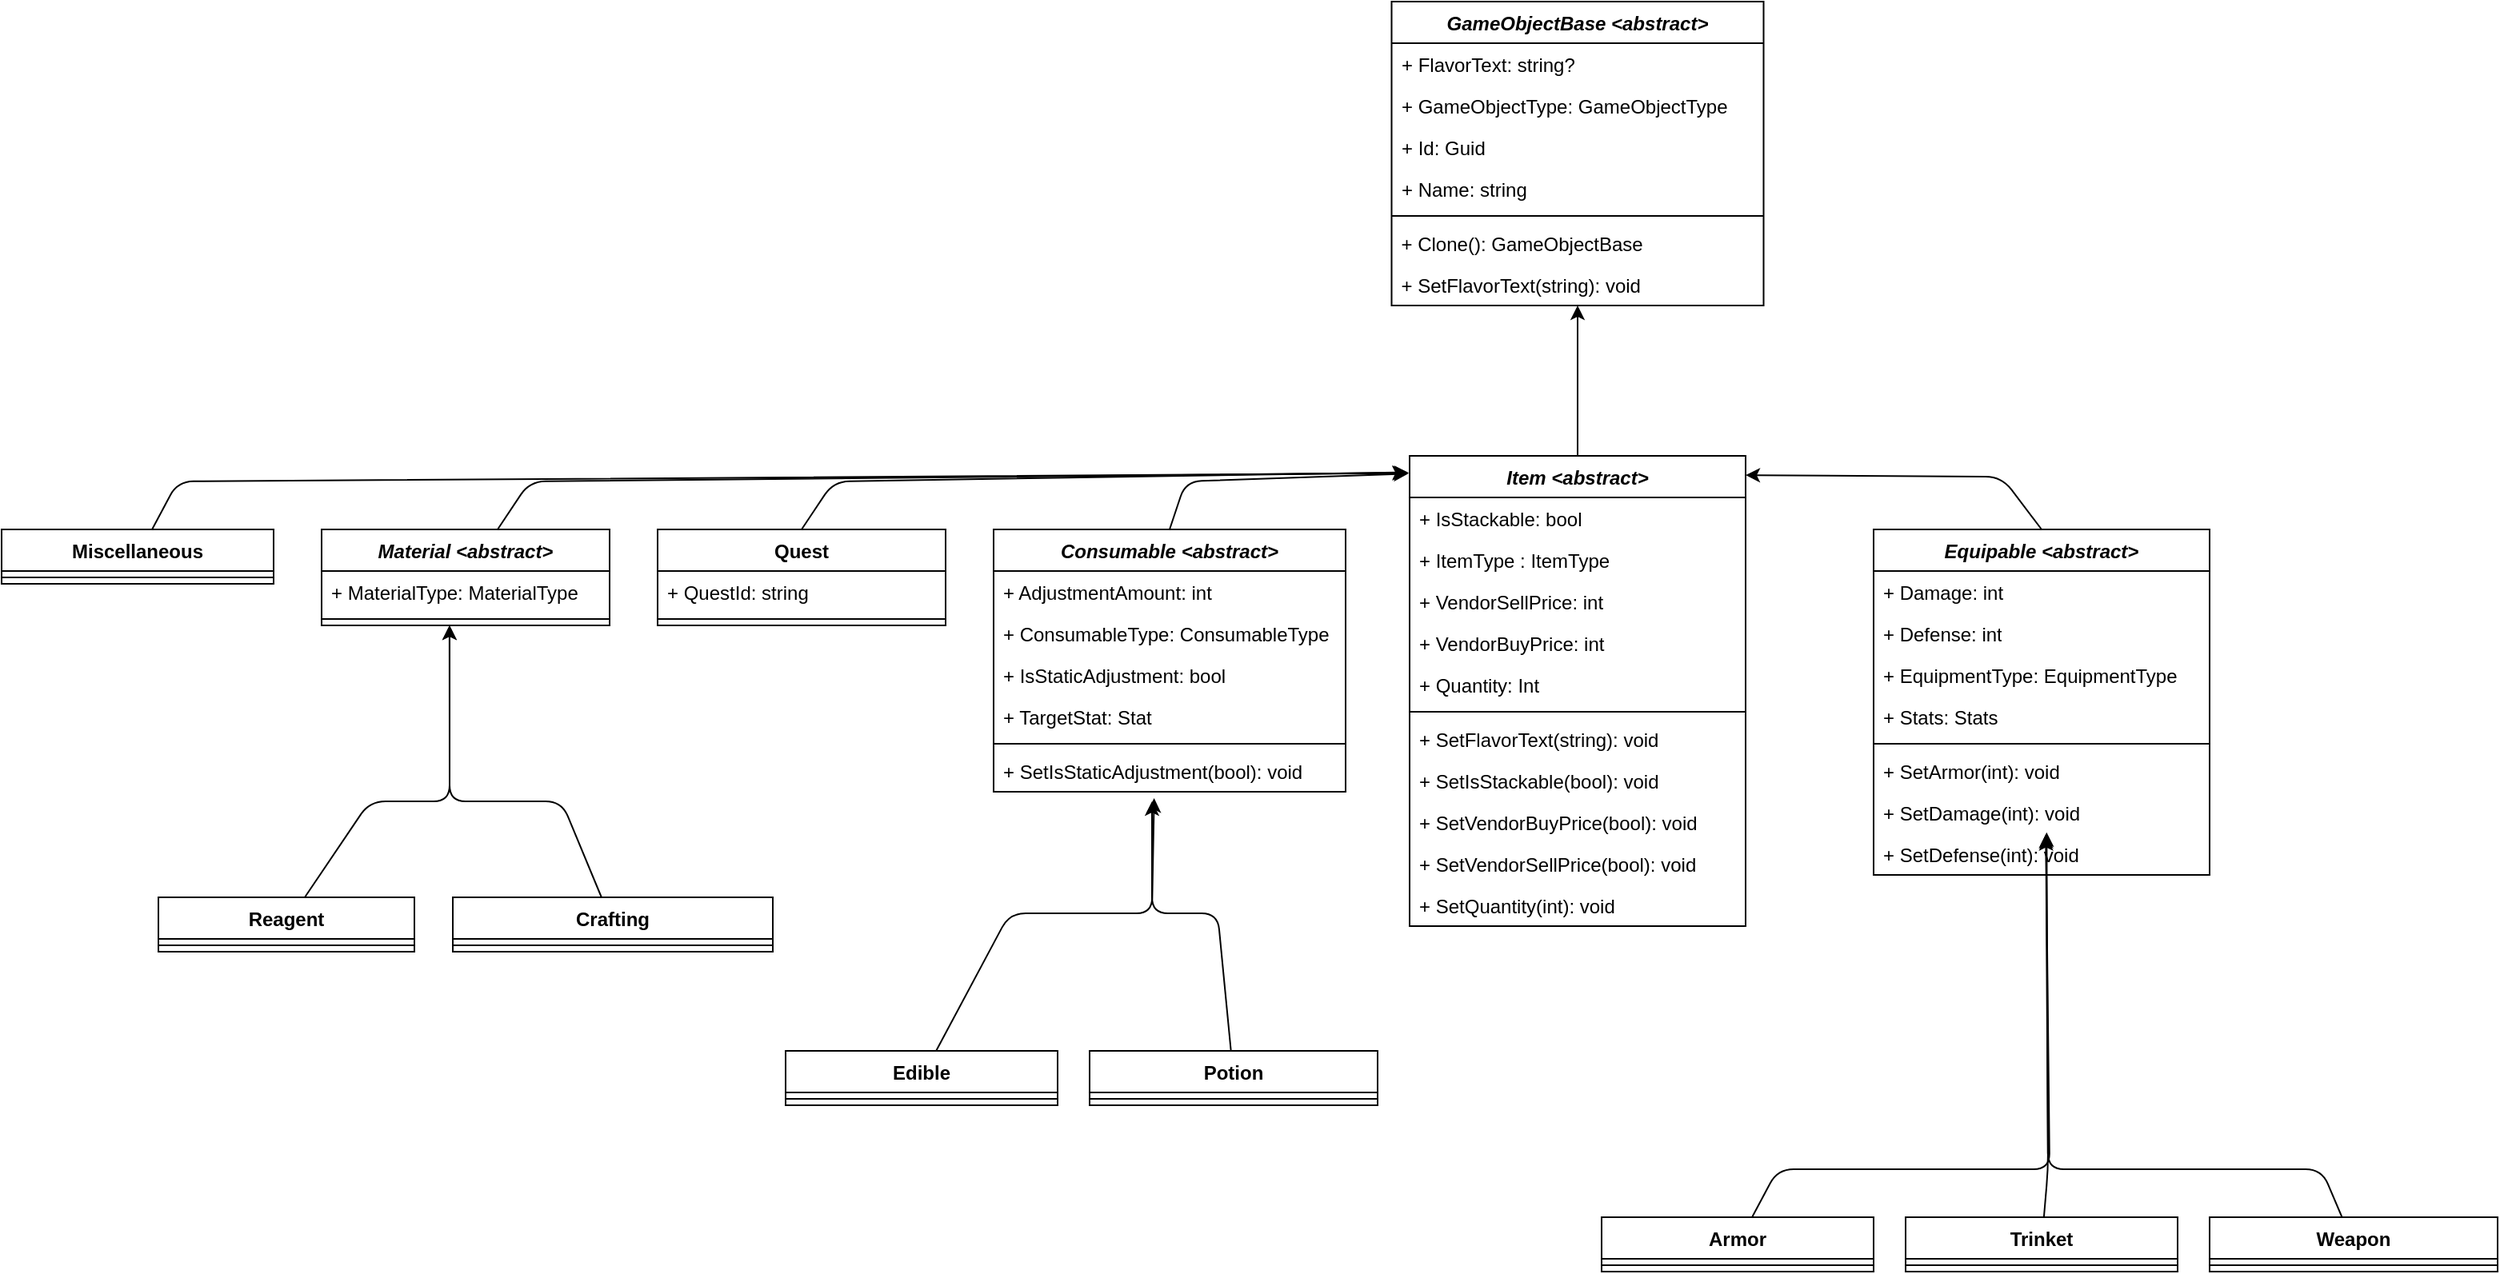 <mxfile>
    <diagram id="C5RBs43oDa-KdzZeNtuy" name="Page-1">
        <mxGraphModel dx="3228" dy="2236" grid="1" gridSize="10" guides="1" tooltips="1" connect="1" arrows="1" fold="1" page="1" pageScale="1" pageWidth="827" pageHeight="1169" math="0" shadow="0">
            <root>
                <mxCell id="WIyWlLk6GJQsqaUBKTNV-0"/>
                <mxCell id="WIyWlLk6GJQsqaUBKTNV-1" parent="WIyWlLk6GJQsqaUBKTNV-0"/>
                <mxCell id="64" style="edgeStyle=none;html=1;" edge="1" parent="WIyWlLk6GJQsqaUBKTNV-1" source="te1X5MDoN-14mAziO6tt-0" target="63">
                    <mxGeometry relative="1" as="geometry"/>
                </mxCell>
                <mxCell id="te1X5MDoN-14mAziO6tt-0" value="&lt;i style=&quot;&quot;&gt;Item&lt;/i&gt;&lt;i style=&quot;&quot;&gt; &amp;lt;abstract&amp;gt;&lt;/i&gt;" style="swimlane;fontStyle=1;align=center;verticalAlign=top;childLayout=stackLayout;horizontal=1;startSize=26;horizontalStack=0;resizeParent=1;resizeParentMax=0;resizeLast=0;collapsible=1;marginBottom=0;whiteSpace=wrap;html=1;" parent="WIyWlLk6GJQsqaUBKTNV-1" vertex="1">
                    <mxGeometry x="280" y="34" width="210" height="294" as="geometry"/>
                </mxCell>
                <mxCell id="xW3DFXbWXxGkDYYSTan0-1" value="+ IsStackable: bool" style="text;strokeColor=none;fillColor=none;align=left;verticalAlign=top;spacingLeft=4;spacingRight=4;overflow=hidden;rotatable=0;points=[[0,0.5],[1,0.5]];portConstraint=eastwest;whiteSpace=wrap;html=1;" parent="te1X5MDoN-14mAziO6tt-0" vertex="1">
                    <mxGeometry y="26" width="210" height="26" as="geometry"/>
                </mxCell>
                <mxCell id="xW3DFXbWXxGkDYYSTan0-2" value="+ ItemType : ItemType" style="text;strokeColor=none;fillColor=none;align=left;verticalAlign=top;spacingLeft=4;spacingRight=4;overflow=hidden;rotatable=0;points=[[0,0.5],[1,0.5]];portConstraint=eastwest;whiteSpace=wrap;html=1;" parent="te1X5MDoN-14mAziO6tt-0" vertex="1">
                    <mxGeometry y="52" width="210" height="26" as="geometry"/>
                </mxCell>
                <mxCell id="xW3DFXbWXxGkDYYSTan0-3" value="+ VendorSellPrice: int" style="text;strokeColor=none;fillColor=none;align=left;verticalAlign=top;spacingLeft=4;spacingRight=4;overflow=hidden;rotatable=0;points=[[0,0.5],[1,0.5]];portConstraint=eastwest;whiteSpace=wrap;html=1;" parent="te1X5MDoN-14mAziO6tt-0" vertex="1">
                    <mxGeometry y="78" width="210" height="26" as="geometry"/>
                </mxCell>
                <mxCell id="51" value="+ VendorBuyPrice: int" style="text;strokeColor=none;fillColor=none;align=left;verticalAlign=top;spacingLeft=4;spacingRight=4;overflow=hidden;rotatable=0;points=[[0,0.5],[1,0.5]];portConstraint=eastwest;" parent="te1X5MDoN-14mAziO6tt-0" vertex="1">
                    <mxGeometry y="104" width="210" height="26" as="geometry"/>
                </mxCell>
                <mxCell id="xW3DFXbWXxGkDYYSTan0-4" value="+ Quantity: Int" style="text;strokeColor=none;fillColor=none;align=left;verticalAlign=top;spacingLeft=4;spacingRight=4;overflow=hidden;rotatable=0;points=[[0,0.5],[1,0.5]];portConstraint=eastwest;whiteSpace=wrap;html=1;" parent="te1X5MDoN-14mAziO6tt-0" vertex="1">
                    <mxGeometry y="130" width="210" height="26" as="geometry"/>
                </mxCell>
                <mxCell id="te1X5MDoN-14mAziO6tt-2" value="" style="line;strokeWidth=1;fillColor=none;align=left;verticalAlign=middle;spacingTop=-1;spacingLeft=3;spacingRight=3;rotatable=0;labelPosition=right;points=[];portConstraint=eastwest;strokeColor=inherit;" parent="te1X5MDoN-14mAziO6tt-0" vertex="1">
                    <mxGeometry y="156" width="210" height="8" as="geometry"/>
                </mxCell>
                <mxCell id="xW3DFXbWXxGkDYYSTan0-5" value="+ SetFlavorText(string): void" style="text;strokeColor=none;fillColor=none;align=left;verticalAlign=top;spacingLeft=4;spacingRight=4;overflow=hidden;rotatable=0;points=[[0,0.5],[1,0.5]];portConstraint=eastwest;whiteSpace=wrap;html=1;" parent="te1X5MDoN-14mAziO6tt-0" vertex="1">
                    <mxGeometry y="164" width="210" height="26" as="geometry"/>
                </mxCell>
                <mxCell id="xW3DFXbWXxGkDYYSTan0-45" value="+ SetIsStackable(bool): void" style="text;strokeColor=none;fillColor=none;align=left;verticalAlign=top;spacingLeft=4;spacingRight=4;overflow=hidden;rotatable=0;points=[[0,0.5],[1,0.5]];portConstraint=eastwest;whiteSpace=wrap;html=1;" parent="te1X5MDoN-14mAziO6tt-0" vertex="1">
                    <mxGeometry y="190" width="210" height="26" as="geometry"/>
                </mxCell>
                <mxCell id="xW3DFXbWXxGkDYYSTan0-6" value="+ Set&lt;span style=&quot;&quot;&gt;VendorBuyPrice&lt;/span&gt;(bool): void" style="text;strokeColor=none;fillColor=none;align=left;verticalAlign=top;spacingLeft=4;spacingRight=4;overflow=hidden;rotatable=0;points=[[0,0.5],[1,0.5]];portConstraint=eastwest;whiteSpace=wrap;html=1;" parent="te1X5MDoN-14mAziO6tt-0" vertex="1">
                    <mxGeometry y="216" width="210" height="26" as="geometry"/>
                </mxCell>
                <mxCell id="52" value="+ Set&lt;span style=&quot;&quot;&gt;VendorSellPrice&lt;/span&gt;(bool): void" style="text;strokeColor=none;fillColor=none;align=left;verticalAlign=top;spacingLeft=4;spacingRight=4;overflow=hidden;rotatable=0;points=[[0,0.5],[1,0.5]];portConstraint=eastwest;whiteSpace=wrap;html=1;" parent="te1X5MDoN-14mAziO6tt-0" vertex="1">
                    <mxGeometry y="242" width="210" height="26" as="geometry"/>
                </mxCell>
                <mxCell id="xW3DFXbWXxGkDYYSTan0-7" value="+ SetQuantity(int): void" style="text;strokeColor=none;fillColor=none;align=left;verticalAlign=top;spacingLeft=4;spacingRight=4;overflow=hidden;rotatable=0;points=[[0,0.5],[1,0.5]];portConstraint=eastwest;whiteSpace=wrap;html=1;" parent="te1X5MDoN-14mAziO6tt-0" vertex="1">
                    <mxGeometry y="268" width="210" height="26" as="geometry"/>
                </mxCell>
                <mxCell id="4" style="edgeStyle=none;html=1;entryX=1;entryY=0.041;entryDx=0;entryDy=0;entryPerimeter=0;exitX=0.5;exitY=0;exitDx=0;exitDy=0;" parent="WIyWlLk6GJQsqaUBKTNV-1" source="xW3DFXbWXxGkDYYSTan0-8" target="te1X5MDoN-14mAziO6tt-0" edge="1">
                    <mxGeometry relative="1" as="geometry">
                        <Array as="points">
                            <mxPoint x="650" y="47"/>
                        </Array>
                    </mxGeometry>
                </mxCell>
                <mxCell id="xW3DFXbWXxGkDYYSTan0-8" value="&lt;i&gt;Equipable &amp;lt;abstract&amp;gt;&lt;/i&gt;" style="swimlane;fontStyle=1;align=center;verticalAlign=top;childLayout=stackLayout;horizontal=1;startSize=26;horizontalStack=0;resizeParent=1;resizeParentMax=0;resizeLast=0;collapsible=1;marginBottom=0;whiteSpace=wrap;html=1;" parent="WIyWlLk6GJQsqaUBKTNV-1" vertex="1">
                    <mxGeometry x="570" y="80" width="210" height="216" as="geometry"/>
                </mxCell>
                <mxCell id="xW3DFXbWXxGkDYYSTan0-12" value="+ Damage: int" style="text;strokeColor=none;fillColor=none;align=left;verticalAlign=top;spacingLeft=4;spacingRight=4;overflow=hidden;rotatable=0;points=[[0,0.5],[1,0.5]];portConstraint=eastwest;whiteSpace=wrap;html=1;" parent="xW3DFXbWXxGkDYYSTan0-8" vertex="1">
                    <mxGeometry y="26" width="210" height="26" as="geometry"/>
                </mxCell>
                <mxCell id="65" value="+ Defense: int" style="text;strokeColor=none;fillColor=none;align=left;verticalAlign=top;spacingLeft=4;spacingRight=4;overflow=hidden;rotatable=0;points=[[0,0.5],[1,0.5]];portConstraint=eastwest;whiteSpace=wrap;html=1;" vertex="1" parent="xW3DFXbWXxGkDYYSTan0-8">
                    <mxGeometry y="52" width="210" height="26" as="geometry"/>
                </mxCell>
                <mxCell id="xW3DFXbWXxGkDYYSTan0-14" value="+ EquipmentType: EquipmentType" style="text;strokeColor=none;fillColor=none;align=left;verticalAlign=top;spacingLeft=4;spacingRight=4;overflow=hidden;rotatable=0;points=[[0,0.5],[1,0.5]];portConstraint=eastwest;whiteSpace=wrap;html=1;" parent="xW3DFXbWXxGkDYYSTan0-8" vertex="1">
                    <mxGeometry y="78" width="210" height="26" as="geometry"/>
                </mxCell>
                <mxCell id="xW3DFXbWXxGkDYYSTan0-17" value="+ Stats: Stats" style="text;strokeColor=none;fillColor=none;align=left;verticalAlign=top;spacingLeft=4;spacingRight=4;overflow=hidden;rotatable=0;points=[[0,0.5],[1,0.5]];portConstraint=eastwest;whiteSpace=wrap;html=1;" parent="xW3DFXbWXxGkDYYSTan0-8" vertex="1">
                    <mxGeometry y="104" width="210" height="26" as="geometry"/>
                </mxCell>
                <mxCell id="xW3DFXbWXxGkDYYSTan0-10" value="" style="line;strokeWidth=1;fillColor=none;align=left;verticalAlign=middle;spacingTop=-1;spacingLeft=3;spacingRight=3;rotatable=0;labelPosition=right;points=[];portConstraint=eastwest;strokeColor=inherit;" parent="xW3DFXbWXxGkDYYSTan0-8" vertex="1">
                    <mxGeometry y="130" width="210" height="8" as="geometry"/>
                </mxCell>
                <mxCell id="xW3DFXbWXxGkDYYSTan0-11" value="+ SetArmor(int): void" style="text;strokeColor=none;fillColor=none;align=left;verticalAlign=top;spacingLeft=4;spacingRight=4;overflow=hidden;rotatable=0;points=[[0,0.5],[1,0.5]];portConstraint=eastwest;whiteSpace=wrap;html=1;" parent="xW3DFXbWXxGkDYYSTan0-8" vertex="1">
                    <mxGeometry y="138" width="210" height="26" as="geometry"/>
                </mxCell>
                <mxCell id="xW3DFXbWXxGkDYYSTan0-18" value="+ SetDamage(int): void" style="text;strokeColor=none;fillColor=none;align=left;verticalAlign=top;spacingLeft=4;spacingRight=4;overflow=hidden;rotatable=0;points=[[0,0.5],[1,0.5]];portConstraint=eastwest;whiteSpace=wrap;html=1;" parent="xW3DFXbWXxGkDYYSTan0-8" vertex="1">
                    <mxGeometry y="164" width="210" height="26" as="geometry"/>
                </mxCell>
                <mxCell id="66" value="+ SetDefense(int): void" style="text;strokeColor=none;fillColor=none;align=left;verticalAlign=top;spacingLeft=4;spacingRight=4;overflow=hidden;rotatable=0;points=[[0,0.5],[1,0.5]];portConstraint=eastwest;whiteSpace=wrap;html=1;" vertex="1" parent="xW3DFXbWXxGkDYYSTan0-8">
                    <mxGeometry y="190" width="210" height="26" as="geometry"/>
                </mxCell>
                <mxCell id="16" style="edgeStyle=none;html=1;entryX=0.513;entryY=1.068;entryDx=0;entryDy=0;entryPerimeter=0;" parent="WIyWlLk6GJQsqaUBKTNV-1" source="xW3DFXbWXxGkDYYSTan0-24" target="xW3DFXbWXxGkDYYSTan0-18" edge="1">
                    <mxGeometry relative="1" as="geometry">
                        <Array as="points">
                            <mxPoint x="510" y="480"/>
                            <mxPoint x="680" y="480"/>
                        </Array>
                        <mxPoint x="679.62" y="348.52" as="targetPoint"/>
                    </mxGeometry>
                </mxCell>
                <mxCell id="xW3DFXbWXxGkDYYSTan0-24" value="Armor" style="swimlane;fontStyle=1;align=center;verticalAlign=top;childLayout=stackLayout;horizontal=1;startSize=26;horizontalStack=0;resizeParent=1;resizeParentMax=0;resizeLast=0;collapsible=1;marginBottom=0;whiteSpace=wrap;html=1;" parent="WIyWlLk6GJQsqaUBKTNV-1" vertex="1">
                    <mxGeometry x="400" y="510" width="170" height="34" as="geometry"/>
                </mxCell>
                <mxCell id="xW3DFXbWXxGkDYYSTan0-26" value="" style="line;strokeWidth=1;fillColor=none;align=left;verticalAlign=middle;spacingTop=-1;spacingLeft=3;spacingRight=3;rotatable=0;labelPosition=right;points=[];portConstraint=eastwest;strokeColor=inherit;" parent="xW3DFXbWXxGkDYYSTan0-24" vertex="1">
                    <mxGeometry y="26" width="170" height="8" as="geometry"/>
                </mxCell>
                <mxCell id="18" style="edgeStyle=none;html=1;entryX=0.513;entryY=1.013;entryDx=0;entryDy=0;entryPerimeter=0;" parent="WIyWlLk6GJQsqaUBKTNV-1" source="xW3DFXbWXxGkDYYSTan0-28" target="xW3DFXbWXxGkDYYSTan0-18" edge="1">
                    <mxGeometry relative="1" as="geometry">
                        <Array as="points">
                            <mxPoint x="850" y="480"/>
                            <mxPoint x="679" y="480"/>
                        </Array>
                        <mxPoint x="678.78" y="348.52" as="targetPoint"/>
                    </mxGeometry>
                </mxCell>
                <mxCell id="xW3DFXbWXxGkDYYSTan0-28" value="Weapon" style="swimlane;fontStyle=1;align=center;verticalAlign=top;childLayout=stackLayout;horizontal=1;startSize=26;horizontalStack=0;resizeParent=1;resizeParentMax=0;resizeLast=0;collapsible=1;marginBottom=0;whiteSpace=wrap;html=1;" parent="WIyWlLk6GJQsqaUBKTNV-1" vertex="1">
                    <mxGeometry x="780" y="510" width="180" height="34" as="geometry"/>
                </mxCell>
                <mxCell id="xW3DFXbWXxGkDYYSTan0-30" value="" style="line;strokeWidth=1;fillColor=none;align=left;verticalAlign=middle;spacingTop=-1;spacingLeft=3;spacingRight=3;rotatable=0;labelPosition=right;points=[];portConstraint=eastwest;strokeColor=inherit;" parent="xW3DFXbWXxGkDYYSTan0-28" vertex="1">
                    <mxGeometry y="26" width="180" height="8" as="geometry"/>
                </mxCell>
                <mxCell id="6" style="edgeStyle=none;html=1;entryX=-0.004;entryY=0.038;entryDx=0;entryDy=0;entryPerimeter=0;exitX=0.5;exitY=0;exitDx=0;exitDy=0;" parent="WIyWlLk6GJQsqaUBKTNV-1" source="xW3DFXbWXxGkDYYSTan0-34" target="te1X5MDoN-14mAziO6tt-0" edge="1">
                    <mxGeometry relative="1" as="geometry">
                        <Array as="points">
                            <mxPoint x="140" y="50"/>
                        </Array>
                    </mxGeometry>
                </mxCell>
                <mxCell id="xW3DFXbWXxGkDYYSTan0-34" value="&lt;i&gt;Consumable &amp;lt;abstract&amp;gt;&lt;/i&gt;" style="swimlane;fontStyle=1;align=center;verticalAlign=top;childLayout=stackLayout;horizontal=1;startSize=26;horizontalStack=0;resizeParent=1;resizeParentMax=0;resizeLast=0;collapsible=1;marginBottom=0;whiteSpace=wrap;html=1;" parent="WIyWlLk6GJQsqaUBKTNV-1" vertex="1">
                    <mxGeometry x="20" y="80" width="220" height="164" as="geometry"/>
                </mxCell>
                <mxCell id="26" value="+ AdjustmentAmount: int" style="text;strokeColor=none;fillColor=none;align=left;verticalAlign=top;spacingLeft=4;spacingRight=4;overflow=hidden;rotatable=0;points=[[0,0.5],[1,0.5]];portConstraint=eastwest;" parent="xW3DFXbWXxGkDYYSTan0-34" vertex="1">
                    <mxGeometry y="26" width="220" height="26" as="geometry"/>
                </mxCell>
                <mxCell id="47" value="+ ConsumableType: ConsumableType" style="text;strokeColor=none;fillColor=none;align=left;verticalAlign=top;spacingLeft=4;spacingRight=4;overflow=hidden;rotatable=0;points=[[0,0.5],[1,0.5]];portConstraint=eastwest;" parent="xW3DFXbWXxGkDYYSTan0-34" vertex="1">
                    <mxGeometry y="52" width="220" height="26" as="geometry"/>
                </mxCell>
                <mxCell id="49" value="+ IsStaticAdjustment: bool" style="text;strokeColor=none;fillColor=none;align=left;verticalAlign=top;spacingLeft=4;spacingRight=4;overflow=hidden;rotatable=0;points=[[0,0.5],[1,0.5]];portConstraint=eastwest;" parent="xW3DFXbWXxGkDYYSTan0-34" vertex="1">
                    <mxGeometry y="78" width="220" height="26" as="geometry"/>
                </mxCell>
                <mxCell id="28" value="+ TargetStat: Stat" style="text;strokeColor=none;fillColor=none;align=left;verticalAlign=top;spacingLeft=4;spacingRight=4;overflow=hidden;rotatable=0;points=[[0,0.5],[1,0.5]];portConstraint=eastwest;" parent="xW3DFXbWXxGkDYYSTan0-34" vertex="1">
                    <mxGeometry y="104" width="220" height="26" as="geometry"/>
                </mxCell>
                <mxCell id="xW3DFXbWXxGkDYYSTan0-36" value="" style="line;strokeWidth=1;fillColor=none;align=left;verticalAlign=middle;spacingTop=-1;spacingLeft=3;spacingRight=3;rotatable=0;labelPosition=right;points=[];portConstraint=eastwest;strokeColor=inherit;" parent="xW3DFXbWXxGkDYYSTan0-34" vertex="1">
                    <mxGeometry y="130" width="220" height="8" as="geometry"/>
                </mxCell>
                <mxCell id="1" value="+ SetIsStaticAdjustment(bool): void" style="text;strokeColor=none;fillColor=none;align=left;verticalAlign=top;spacingLeft=4;spacingRight=4;overflow=hidden;rotatable=0;points=[[0,0.5],[1,0.5]];portConstraint=eastwest;" parent="xW3DFXbWXxGkDYYSTan0-34" vertex="1">
                    <mxGeometry y="138" width="220" height="26" as="geometry"/>
                </mxCell>
                <mxCell id="15" style="edgeStyle=none;html=1;entryX=0.45;entryY=1.231;entryDx=0;entryDy=0;entryPerimeter=0;" parent="WIyWlLk6GJQsqaUBKTNV-1" source="xW3DFXbWXxGkDYYSTan0-38" target="1" edge="1">
                    <mxGeometry relative="1" as="geometry">
                        <mxPoint x="119" y="270.572" as="targetPoint"/>
                        <Array as="points">
                            <mxPoint x="160" y="320"/>
                            <mxPoint x="119" y="320"/>
                        </Array>
                    </mxGeometry>
                </mxCell>
                <mxCell id="xW3DFXbWXxGkDYYSTan0-38" value="Potion" style="swimlane;fontStyle=1;align=center;verticalAlign=top;childLayout=stackLayout;horizontal=1;startSize=26;horizontalStack=0;resizeParent=1;resizeParentMax=0;resizeLast=0;collapsible=1;marginBottom=0;whiteSpace=wrap;html=1;" parent="WIyWlLk6GJQsqaUBKTNV-1" vertex="1">
                    <mxGeometry x="80" y="406" width="180" height="34" as="geometry"/>
                </mxCell>
                <mxCell id="xW3DFXbWXxGkDYYSTan0-40" value="" style="line;strokeWidth=1;fillColor=none;align=left;verticalAlign=middle;spacingTop=-1;spacingLeft=3;spacingRight=3;rotatable=0;labelPosition=right;points=[];portConstraint=eastwest;strokeColor=inherit;" parent="xW3DFXbWXxGkDYYSTan0-38" vertex="1">
                    <mxGeometry y="26" width="180" height="8" as="geometry"/>
                </mxCell>
                <mxCell id="5" style="edgeStyle=none;html=1;entryX=-0.008;entryY=0.035;entryDx=0;entryDy=0;entryPerimeter=0;exitX=0.5;exitY=0;exitDx=0;exitDy=0;" parent="WIyWlLk6GJQsqaUBKTNV-1" source="xW3DFXbWXxGkDYYSTan0-46" target="te1X5MDoN-14mAziO6tt-0" edge="1">
                    <mxGeometry relative="1" as="geometry">
                        <Array as="points">
                            <mxPoint x="-80" y="50"/>
                        </Array>
                    </mxGeometry>
                </mxCell>
                <mxCell id="xW3DFXbWXxGkDYYSTan0-46" value="Quest" style="swimlane;fontStyle=1;align=center;verticalAlign=top;childLayout=stackLayout;horizontal=1;startSize=26;horizontalStack=0;resizeParent=1;resizeParentMax=0;resizeLast=0;collapsible=1;marginBottom=0;whiteSpace=wrap;html=1;" parent="WIyWlLk6GJQsqaUBKTNV-1" vertex="1">
                    <mxGeometry x="-190" y="80" width="180" height="60" as="geometry"/>
                </mxCell>
                <mxCell id="2" value="+ QuestId: string" style="text;strokeColor=none;fillColor=none;align=left;verticalAlign=top;spacingLeft=4;spacingRight=4;overflow=hidden;rotatable=0;points=[[0,0.5],[1,0.5]];portConstraint=eastwest;" parent="xW3DFXbWXxGkDYYSTan0-46" vertex="1">
                    <mxGeometry y="26" width="180" height="26" as="geometry"/>
                </mxCell>
                <mxCell id="xW3DFXbWXxGkDYYSTan0-48" value="" style="line;strokeWidth=1;fillColor=none;align=left;verticalAlign=middle;spacingTop=-1;spacingLeft=3;spacingRight=3;rotatable=0;labelPosition=right;points=[];portConstraint=eastwest;strokeColor=inherit;" parent="xW3DFXbWXxGkDYYSTan0-46" vertex="1">
                    <mxGeometry y="52" width="180" height="8" as="geometry"/>
                </mxCell>
                <mxCell id="36" style="edgeStyle=none;html=1;" parent="WIyWlLk6GJQsqaUBKTNV-1" source="xW3DFXbWXxGkDYYSTan0-51" edge="1">
                    <mxGeometry relative="1" as="geometry">
                        <mxPoint x="-320" y="140.0" as="targetPoint"/>
                        <Array as="points">
                            <mxPoint x="-250" y="250"/>
                            <mxPoint x="-320" y="250"/>
                        </Array>
                    </mxGeometry>
                </mxCell>
                <mxCell id="xW3DFXbWXxGkDYYSTan0-51" value="Crafting" style="swimlane;fontStyle=1;align=center;verticalAlign=top;childLayout=stackLayout;horizontal=1;startSize=26;horizontalStack=0;resizeParent=1;resizeParentMax=0;resizeLast=0;collapsible=1;marginBottom=0;whiteSpace=wrap;html=1;" parent="WIyWlLk6GJQsqaUBKTNV-1" vertex="1">
                    <mxGeometry x="-318" y="310" width="200" height="34" as="geometry"/>
                </mxCell>
                <mxCell id="xW3DFXbWXxGkDYYSTan0-53" value="" style="line;strokeWidth=1;fillColor=none;align=left;verticalAlign=middle;spacingTop=-1;spacingLeft=3;spacingRight=3;rotatable=0;labelPosition=right;points=[];portConstraint=eastwest;strokeColor=inherit;" parent="xW3DFXbWXxGkDYYSTan0-51" vertex="1">
                    <mxGeometry y="26" width="200" height="8" as="geometry"/>
                </mxCell>
                <mxCell id="13" style="edgeStyle=none;html=1;entryX=0.456;entryY=1.155;entryDx=0;entryDy=0;entryPerimeter=0;" parent="WIyWlLk6GJQsqaUBKTNV-1" source="xW3DFXbWXxGkDYYSTan0-55" target="1" edge="1">
                    <mxGeometry relative="1" as="geometry">
                        <mxPoint x="119.22" y="270.26" as="targetPoint"/>
                        <Array as="points">
                            <mxPoint x="30" y="320"/>
                            <mxPoint x="90" y="320"/>
                            <mxPoint x="119" y="320"/>
                        </Array>
                    </mxGeometry>
                </mxCell>
                <mxCell id="xW3DFXbWXxGkDYYSTan0-55" value="Edible" style="swimlane;fontStyle=1;align=center;verticalAlign=top;childLayout=stackLayout;horizontal=1;startSize=26;horizontalStack=0;resizeParent=1;resizeParentMax=0;resizeLast=0;collapsible=1;marginBottom=0;whiteSpace=wrap;html=1;" parent="WIyWlLk6GJQsqaUBKTNV-1" vertex="1">
                    <mxGeometry x="-110" y="406" width="170" height="34" as="geometry"/>
                </mxCell>
                <mxCell id="xW3DFXbWXxGkDYYSTan0-57" value="" style="line;strokeWidth=1;fillColor=none;align=left;verticalAlign=middle;spacingTop=-1;spacingLeft=3;spacingRight=3;rotatable=0;labelPosition=right;points=[];portConstraint=eastwest;strokeColor=inherit;" parent="xW3DFXbWXxGkDYYSTan0-55" vertex="1">
                    <mxGeometry y="26" width="170" height="8" as="geometry"/>
                </mxCell>
                <mxCell id="38" style="edgeStyle=none;html=1;entryX=-0.008;entryY=0.037;entryDx=0;entryDy=0;entryPerimeter=0;" parent="WIyWlLk6GJQsqaUBKTNV-1" source="xW3DFXbWXxGkDYYSTan0-61" target="te1X5MDoN-14mAziO6tt-0" edge="1">
                    <mxGeometry relative="1" as="geometry">
                        <Array as="points">
                            <mxPoint x="-490" y="50"/>
                        </Array>
                    </mxGeometry>
                </mxCell>
                <mxCell id="xW3DFXbWXxGkDYYSTan0-61" value="Miscellaneous" style="swimlane;fontStyle=1;align=center;verticalAlign=top;childLayout=stackLayout;horizontal=1;startSize=26;horizontalStack=0;resizeParent=1;resizeParentMax=0;resizeLast=0;collapsible=1;marginBottom=0;whiteSpace=wrap;html=1;" parent="WIyWlLk6GJQsqaUBKTNV-1" vertex="1">
                    <mxGeometry x="-600" y="80" width="170" height="34" as="geometry"/>
                </mxCell>
                <mxCell id="xW3DFXbWXxGkDYYSTan0-63" value="" style="line;strokeWidth=1;fillColor=none;align=left;verticalAlign=middle;spacingTop=-1;spacingLeft=3;spacingRight=3;rotatable=0;labelPosition=right;points=[];portConstraint=eastwest;strokeColor=inherit;" parent="xW3DFXbWXxGkDYYSTan0-61" vertex="1">
                    <mxGeometry y="26" width="170" height="8" as="geometry"/>
                </mxCell>
                <mxCell id="17" style="edgeStyle=none;html=1;entryX=0.515;entryY=0.976;entryDx=0;entryDy=0;entryPerimeter=0;" parent="WIyWlLk6GJQsqaUBKTNV-1" source="xW3DFXbWXxGkDYYSTan0-65" target="xW3DFXbWXxGkDYYSTan0-18" edge="1">
                    <mxGeometry relative="1" as="geometry">
                        <Array as="points">
                            <mxPoint x="679" y="480"/>
                        </Array>
                        <mxPoint x="679.2" y="347.584" as="targetPoint"/>
                    </mxGeometry>
                </mxCell>
                <mxCell id="xW3DFXbWXxGkDYYSTan0-65" value="Trinket" style="swimlane;fontStyle=1;align=center;verticalAlign=top;childLayout=stackLayout;horizontal=1;startSize=26;horizontalStack=0;resizeParent=1;resizeParentMax=0;resizeLast=0;collapsible=1;marginBottom=0;whiteSpace=wrap;html=1;" parent="WIyWlLk6GJQsqaUBKTNV-1" vertex="1">
                    <mxGeometry x="590" y="510" width="170" height="34" as="geometry"/>
                </mxCell>
                <mxCell id="xW3DFXbWXxGkDYYSTan0-67" value="" style="line;strokeWidth=1;fillColor=none;align=left;verticalAlign=middle;spacingTop=-1;spacingLeft=3;spacingRight=3;rotatable=0;labelPosition=right;points=[];portConstraint=eastwest;strokeColor=inherit;" parent="xW3DFXbWXxGkDYYSTan0-65" vertex="1">
                    <mxGeometry y="26" width="170" height="8" as="geometry"/>
                </mxCell>
                <mxCell id="35" style="edgeStyle=none;html=1;entryX=0.444;entryY=1;entryDx=0;entryDy=0;entryPerimeter=0;" parent="WIyWlLk6GJQsqaUBKTNV-1" source="19" target="31" edge="1">
                    <mxGeometry relative="1" as="geometry">
                        <Array as="points">
                            <mxPoint x="-370" y="250"/>
                            <mxPoint x="-320" y="250"/>
                        </Array>
                    </mxGeometry>
                </mxCell>
                <mxCell id="19" value="Reagent" style="swimlane;fontStyle=1;align=center;verticalAlign=top;childLayout=stackLayout;horizontal=1;startSize=26;horizontalStack=0;resizeParent=1;resizeParentMax=0;resizeLast=0;collapsible=1;marginBottom=0;" parent="WIyWlLk6GJQsqaUBKTNV-1" vertex="1">
                    <mxGeometry x="-502" y="310" width="160" height="34" as="geometry"/>
                </mxCell>
                <mxCell id="21" value="" style="line;strokeWidth=1;fillColor=none;align=left;verticalAlign=middle;spacingTop=-1;spacingLeft=3;spacingRight=3;rotatable=0;labelPosition=right;points=[];portConstraint=eastwest;strokeColor=inherit;" parent="19" vertex="1">
                    <mxGeometry y="26" width="160" height="8" as="geometry"/>
                </mxCell>
                <mxCell id="33" style="edgeStyle=none;html=1;entryX=-0.002;entryY=0.036;entryDx=0;entryDy=0;entryPerimeter=0;" parent="WIyWlLk6GJQsqaUBKTNV-1" source="29" edge="1" target="te1X5MDoN-14mAziO6tt-0">
                    <mxGeometry relative="1" as="geometry">
                        <mxPoint x="290" y="50" as="targetPoint"/>
                        <Array as="points">
                            <mxPoint x="-270" y="50"/>
                        </Array>
                    </mxGeometry>
                </mxCell>
                <mxCell id="29" value="Material &lt;abstract&gt;" style="swimlane;fontStyle=3;align=center;verticalAlign=top;childLayout=stackLayout;horizontal=1;startSize=26;horizontalStack=0;resizeParent=1;resizeParentMax=0;resizeLast=0;collapsible=1;marginBottom=0;" parent="WIyWlLk6GJQsqaUBKTNV-1" vertex="1">
                    <mxGeometry x="-400" y="80" width="180" height="60" as="geometry"/>
                </mxCell>
                <mxCell id="34" value="+ MaterialType: MaterialType" style="text;strokeColor=none;fillColor=none;align=left;verticalAlign=top;spacingLeft=4;spacingRight=4;overflow=hidden;rotatable=0;points=[[0,0.5],[1,0.5]];portConstraint=eastwest;" parent="29" vertex="1">
                    <mxGeometry y="26" width="180" height="26" as="geometry"/>
                </mxCell>
                <mxCell id="31" value="" style="line;strokeWidth=1;fillColor=none;align=left;verticalAlign=middle;spacingTop=-1;spacingLeft=3;spacingRight=3;rotatable=0;labelPosition=right;points=[];portConstraint=eastwest;strokeColor=inherit;" parent="29" vertex="1">
                    <mxGeometry y="52" width="180" height="8" as="geometry"/>
                </mxCell>
                <mxCell id="55" value="GameObjectBase &lt;abstract&gt;" style="swimlane;fontStyle=3;align=center;verticalAlign=top;childLayout=stackLayout;horizontal=1;startSize=26;horizontalStack=0;resizeParent=1;resizeParentMax=0;resizeLast=0;collapsible=1;marginBottom=0;" vertex="1" parent="WIyWlLk6GJQsqaUBKTNV-1">
                    <mxGeometry x="268.75" y="-250" width="232.5" height="190" as="geometry"/>
                </mxCell>
                <mxCell id="te1X5MDoN-14mAziO6tt-1" value="+ FlavorText: string?" style="text;strokeColor=none;fillColor=none;align=left;verticalAlign=top;spacingLeft=4;spacingRight=4;overflow=hidden;rotatable=0;points=[[0,0.5],[1,0.5]];portConstraint=eastwest;whiteSpace=wrap;html=1;" parent="55" vertex="1">
                    <mxGeometry y="26" width="232.5" height="26" as="geometry"/>
                </mxCell>
                <mxCell id="62" value="+ GameObjectType: GameObjectType" style="text;strokeColor=none;fillColor=none;align=left;verticalAlign=top;spacingLeft=4;spacingRight=4;overflow=hidden;rotatable=0;points=[[0,0.5],[1,0.5]];portConstraint=eastwest;whiteSpace=wrap;html=1;" vertex="1" parent="55">
                    <mxGeometry y="52" width="232.5" height="26" as="geometry"/>
                </mxCell>
                <mxCell id="54" value="+ Id: Guid" style="text;strokeColor=none;fillColor=none;align=left;verticalAlign=top;spacingLeft=4;spacingRight=4;overflow=hidden;rotatable=0;points=[[0,0.5],[1,0.5]];portConstraint=eastwest;whiteSpace=wrap;html=1;" vertex="1" parent="55">
                    <mxGeometry y="78" width="232.5" height="26" as="geometry"/>
                </mxCell>
                <mxCell id="59" value="+ Name: string" style="text;strokeColor=none;fillColor=none;align=left;verticalAlign=top;spacingLeft=4;spacingRight=4;overflow=hidden;rotatable=0;points=[[0,0.5],[1,0.5]];portConstraint=eastwest;whiteSpace=wrap;html=1;" vertex="1" parent="55">
                    <mxGeometry y="104" width="232.5" height="26" as="geometry"/>
                </mxCell>
                <mxCell id="57" value="" style="line;strokeWidth=1;fillColor=none;align=left;verticalAlign=middle;spacingTop=-1;spacingLeft=3;spacingRight=3;rotatable=0;labelPosition=right;points=[];portConstraint=eastwest;strokeColor=inherit;" vertex="1" parent="55">
                    <mxGeometry y="130" width="232.5" height="8" as="geometry"/>
                </mxCell>
                <mxCell id="58" value="+ Clone(): GameObjectBase" style="text;strokeColor=none;fillColor=none;align=left;verticalAlign=top;spacingLeft=4;spacingRight=4;overflow=hidden;rotatable=0;points=[[0,0.5],[1,0.5]];portConstraint=eastwest;" vertex="1" parent="55">
                    <mxGeometry y="138" width="232.5" height="26" as="geometry"/>
                </mxCell>
                <mxCell id="63" value="+ SetFlavorText(string): void" style="text;strokeColor=none;fillColor=none;align=left;verticalAlign=top;spacingLeft=4;spacingRight=4;overflow=hidden;rotatable=0;points=[[0,0.5],[1,0.5]];portConstraint=eastwest;" vertex="1" parent="55">
                    <mxGeometry y="164" width="232.5" height="26" as="geometry"/>
                </mxCell>
            </root>
        </mxGraphModel>
    </diagram>
</mxfile>